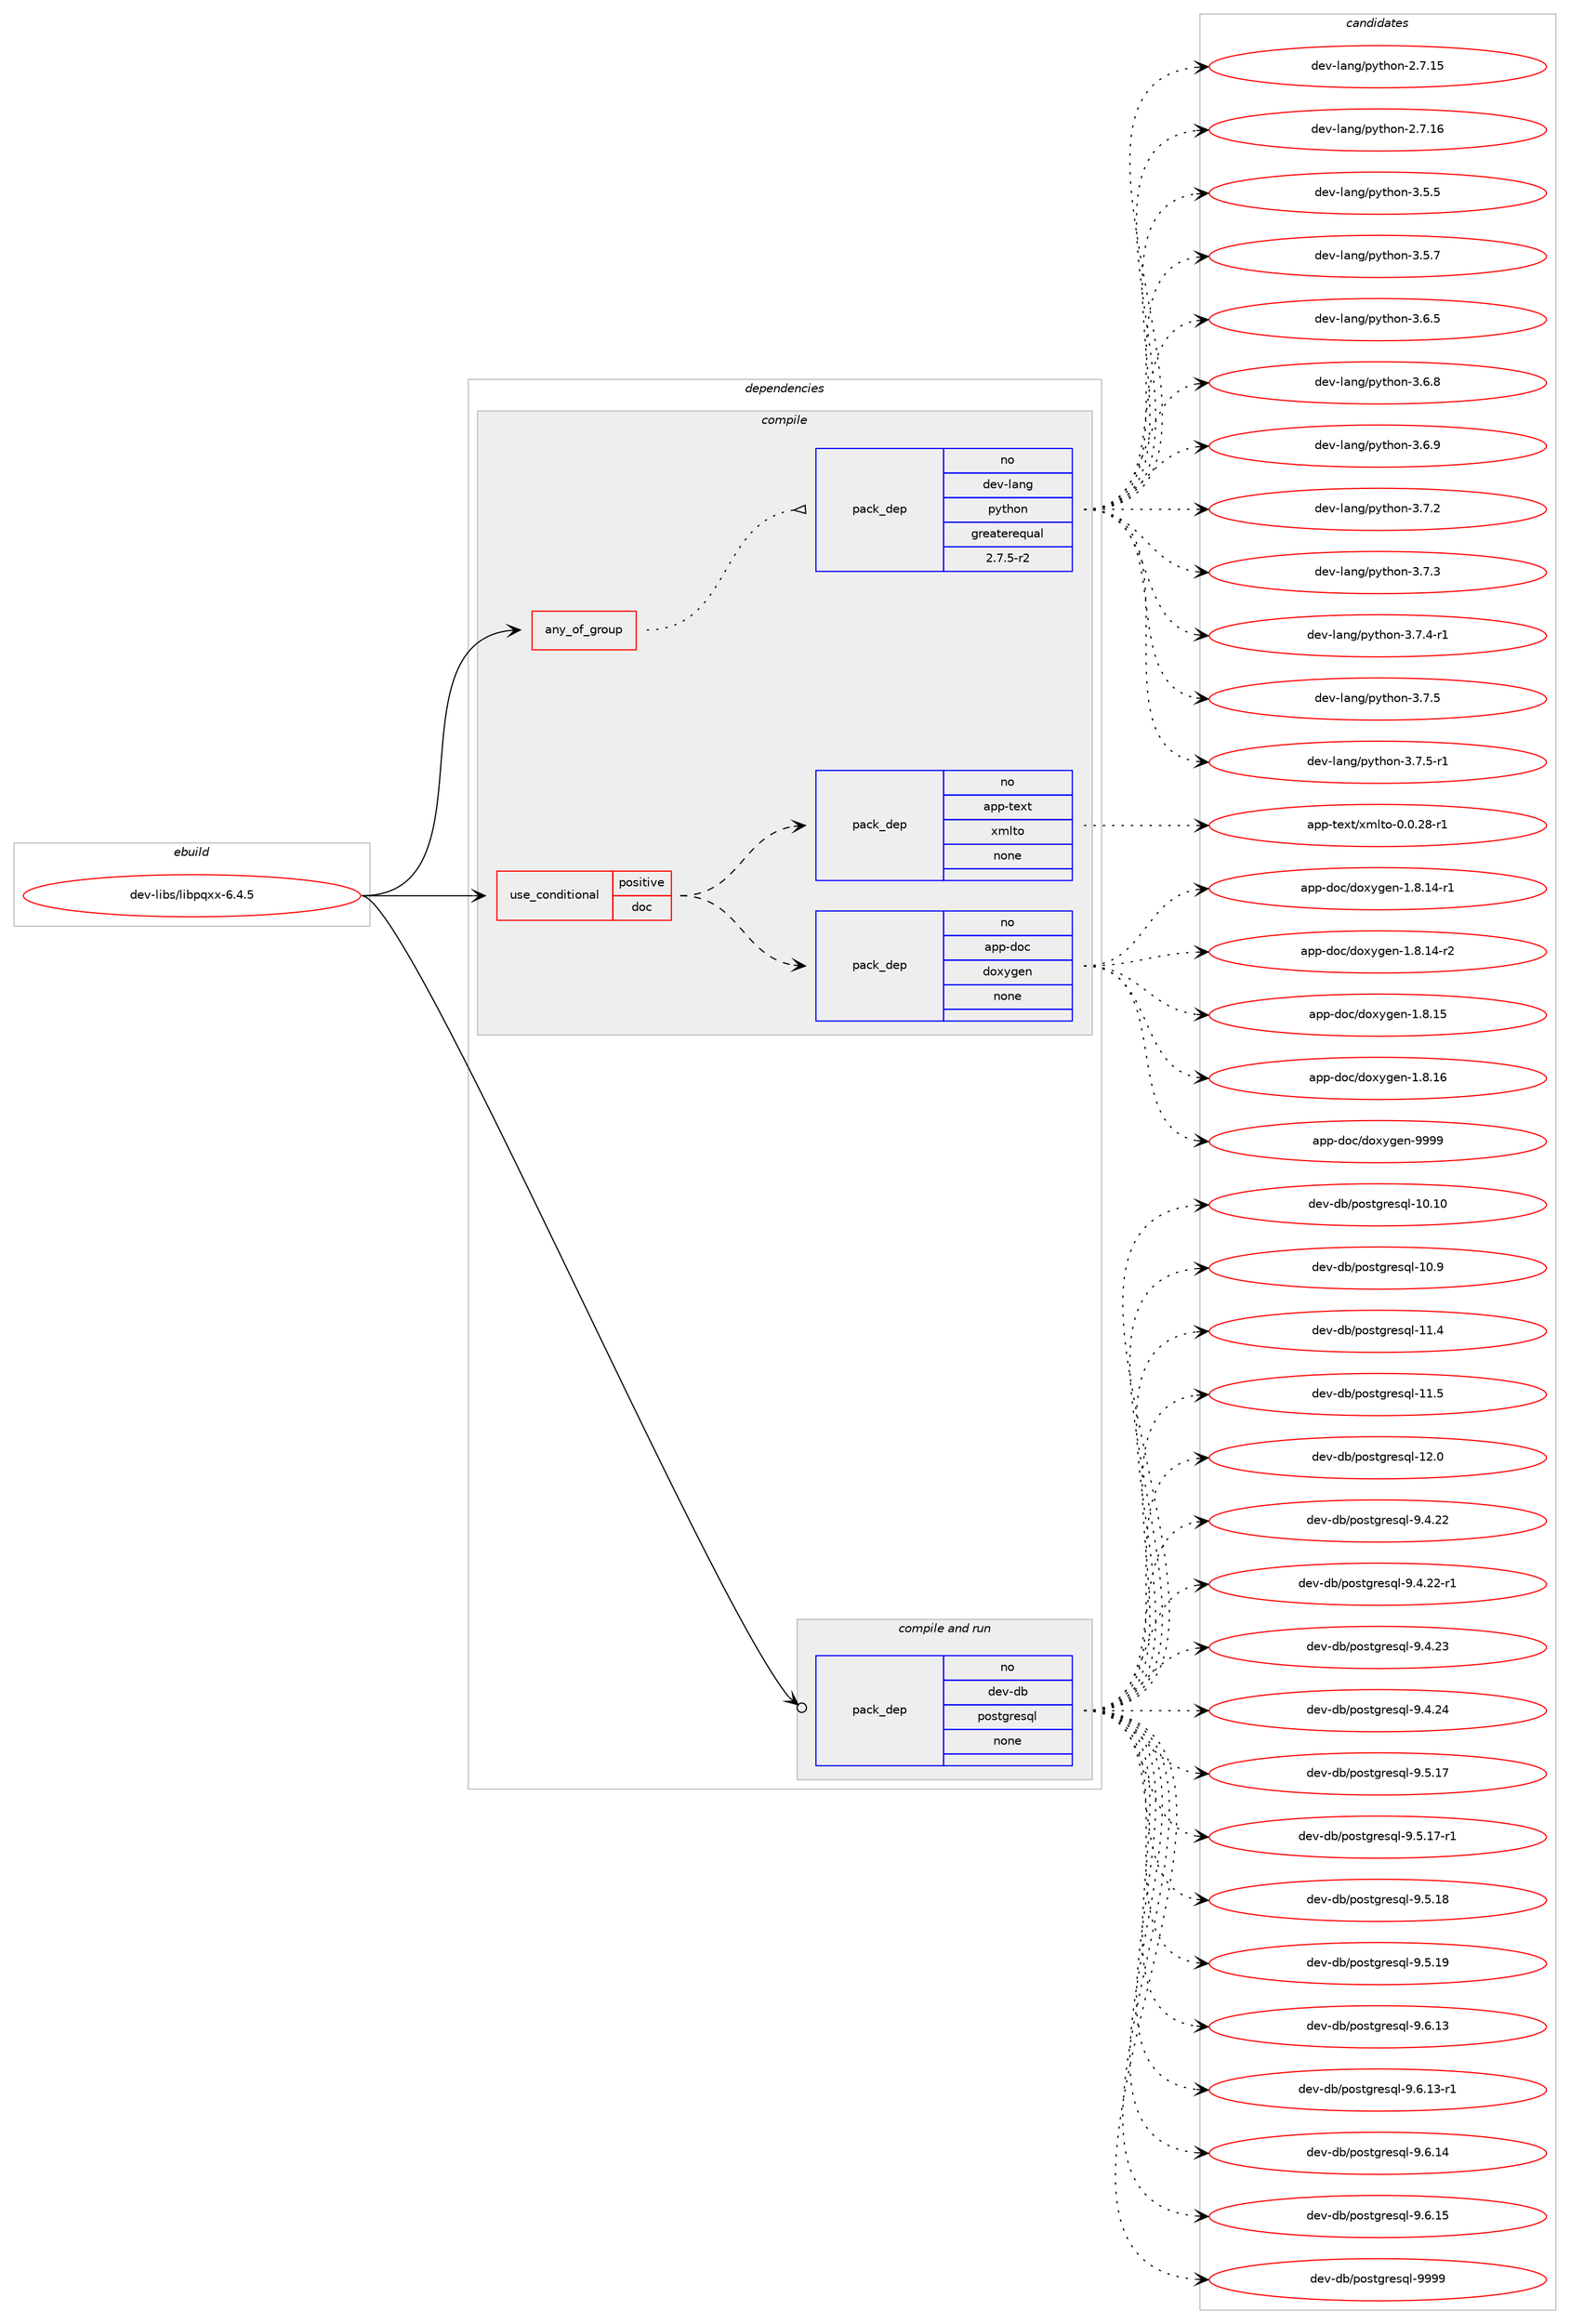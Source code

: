 digraph prolog {

# *************
# Graph options
# *************

newrank=true;
concentrate=true;
compound=true;
graph [rankdir=LR,fontname=Helvetica,fontsize=10,ranksep=1.5];#, ranksep=2.5, nodesep=0.2];
edge  [arrowhead=vee];
node  [fontname=Helvetica,fontsize=10];

# **********
# The ebuild
# **********

subgraph cluster_leftcol {
color=gray;
rank=same;
label=<<i>ebuild</i>>;
id [label="dev-libs/libpqxx-6.4.5", color=red, width=4, href="../dev-libs/libpqxx-6.4.5.svg"];
}

# ****************
# The dependencies
# ****************

subgraph cluster_midcol {
color=gray;
label=<<i>dependencies</i>>;
subgraph cluster_compile {
fillcolor="#eeeeee";
style=filled;
label=<<i>compile</i>>;
subgraph any11143 {
dependency566549 [label=<<TABLE BORDER="0" CELLBORDER="1" CELLSPACING="0" CELLPADDING="4"><TR><TD CELLPADDING="10">any_of_group</TD></TR></TABLE>>, shape=none, color=red];subgraph pack423111 {
dependency566550 [label=<<TABLE BORDER="0" CELLBORDER="1" CELLSPACING="0" CELLPADDING="4" WIDTH="220"><TR><TD ROWSPAN="6" CELLPADDING="30">pack_dep</TD></TR><TR><TD WIDTH="110">no</TD></TR><TR><TD>dev-lang</TD></TR><TR><TD>python</TD></TR><TR><TD>greaterequal</TD></TR><TR><TD>2.7.5-r2</TD></TR></TABLE>>, shape=none, color=blue];
}
dependency566549:e -> dependency566550:w [weight=20,style="dotted",arrowhead="oinv"];
}
id:e -> dependency566549:w [weight=20,style="solid",arrowhead="vee"];
subgraph cond131938 {
dependency566551 [label=<<TABLE BORDER="0" CELLBORDER="1" CELLSPACING="0" CELLPADDING="4"><TR><TD ROWSPAN="3" CELLPADDING="10">use_conditional</TD></TR><TR><TD>positive</TD></TR><TR><TD>doc</TD></TR></TABLE>>, shape=none, color=red];
subgraph pack423112 {
dependency566552 [label=<<TABLE BORDER="0" CELLBORDER="1" CELLSPACING="0" CELLPADDING="4" WIDTH="220"><TR><TD ROWSPAN="6" CELLPADDING="30">pack_dep</TD></TR><TR><TD WIDTH="110">no</TD></TR><TR><TD>app-doc</TD></TR><TR><TD>doxygen</TD></TR><TR><TD>none</TD></TR><TR><TD></TD></TR></TABLE>>, shape=none, color=blue];
}
dependency566551:e -> dependency566552:w [weight=20,style="dashed",arrowhead="vee"];
subgraph pack423113 {
dependency566553 [label=<<TABLE BORDER="0" CELLBORDER="1" CELLSPACING="0" CELLPADDING="4" WIDTH="220"><TR><TD ROWSPAN="6" CELLPADDING="30">pack_dep</TD></TR><TR><TD WIDTH="110">no</TD></TR><TR><TD>app-text</TD></TR><TR><TD>xmlto</TD></TR><TR><TD>none</TD></TR><TR><TD></TD></TR></TABLE>>, shape=none, color=blue];
}
dependency566551:e -> dependency566553:w [weight=20,style="dashed",arrowhead="vee"];
}
id:e -> dependency566551:w [weight=20,style="solid",arrowhead="vee"];
}
subgraph cluster_compileandrun {
fillcolor="#eeeeee";
style=filled;
label=<<i>compile and run</i>>;
subgraph pack423114 {
dependency566554 [label=<<TABLE BORDER="0" CELLBORDER="1" CELLSPACING="0" CELLPADDING="4" WIDTH="220"><TR><TD ROWSPAN="6" CELLPADDING="30">pack_dep</TD></TR><TR><TD WIDTH="110">no</TD></TR><TR><TD>dev-db</TD></TR><TR><TD>postgresql</TD></TR><TR><TD>none</TD></TR><TR><TD></TD></TR></TABLE>>, shape=none, color=blue];
}
id:e -> dependency566554:w [weight=20,style="solid",arrowhead="odotvee"];
}
subgraph cluster_run {
fillcolor="#eeeeee";
style=filled;
label=<<i>run</i>>;
}
}

# **************
# The candidates
# **************

subgraph cluster_choices {
rank=same;
color=gray;
label=<<i>candidates</i>>;

subgraph choice423111 {
color=black;
nodesep=1;
choice10010111845108971101034711212111610411111045504655464953 [label="dev-lang/python-2.7.15", color=red, width=4,href="../dev-lang/python-2.7.15.svg"];
choice10010111845108971101034711212111610411111045504655464954 [label="dev-lang/python-2.7.16", color=red, width=4,href="../dev-lang/python-2.7.16.svg"];
choice100101118451089711010347112121116104111110455146534653 [label="dev-lang/python-3.5.5", color=red, width=4,href="../dev-lang/python-3.5.5.svg"];
choice100101118451089711010347112121116104111110455146534655 [label="dev-lang/python-3.5.7", color=red, width=4,href="../dev-lang/python-3.5.7.svg"];
choice100101118451089711010347112121116104111110455146544653 [label="dev-lang/python-3.6.5", color=red, width=4,href="../dev-lang/python-3.6.5.svg"];
choice100101118451089711010347112121116104111110455146544656 [label="dev-lang/python-3.6.8", color=red, width=4,href="../dev-lang/python-3.6.8.svg"];
choice100101118451089711010347112121116104111110455146544657 [label="dev-lang/python-3.6.9", color=red, width=4,href="../dev-lang/python-3.6.9.svg"];
choice100101118451089711010347112121116104111110455146554650 [label="dev-lang/python-3.7.2", color=red, width=4,href="../dev-lang/python-3.7.2.svg"];
choice100101118451089711010347112121116104111110455146554651 [label="dev-lang/python-3.7.3", color=red, width=4,href="../dev-lang/python-3.7.3.svg"];
choice1001011184510897110103471121211161041111104551465546524511449 [label="dev-lang/python-3.7.4-r1", color=red, width=4,href="../dev-lang/python-3.7.4-r1.svg"];
choice100101118451089711010347112121116104111110455146554653 [label="dev-lang/python-3.7.5", color=red, width=4,href="../dev-lang/python-3.7.5.svg"];
choice1001011184510897110103471121211161041111104551465546534511449 [label="dev-lang/python-3.7.5-r1", color=red, width=4,href="../dev-lang/python-3.7.5-r1.svg"];
dependency566550:e -> choice10010111845108971101034711212111610411111045504655464953:w [style=dotted,weight="100"];
dependency566550:e -> choice10010111845108971101034711212111610411111045504655464954:w [style=dotted,weight="100"];
dependency566550:e -> choice100101118451089711010347112121116104111110455146534653:w [style=dotted,weight="100"];
dependency566550:e -> choice100101118451089711010347112121116104111110455146534655:w [style=dotted,weight="100"];
dependency566550:e -> choice100101118451089711010347112121116104111110455146544653:w [style=dotted,weight="100"];
dependency566550:e -> choice100101118451089711010347112121116104111110455146544656:w [style=dotted,weight="100"];
dependency566550:e -> choice100101118451089711010347112121116104111110455146544657:w [style=dotted,weight="100"];
dependency566550:e -> choice100101118451089711010347112121116104111110455146554650:w [style=dotted,weight="100"];
dependency566550:e -> choice100101118451089711010347112121116104111110455146554651:w [style=dotted,weight="100"];
dependency566550:e -> choice1001011184510897110103471121211161041111104551465546524511449:w [style=dotted,weight="100"];
dependency566550:e -> choice100101118451089711010347112121116104111110455146554653:w [style=dotted,weight="100"];
dependency566550:e -> choice1001011184510897110103471121211161041111104551465546534511449:w [style=dotted,weight="100"];
}
subgraph choice423112 {
color=black;
nodesep=1;
choice97112112451001119947100111120121103101110454946564649524511449 [label="app-doc/doxygen-1.8.14-r1", color=red, width=4,href="../app-doc/doxygen-1.8.14-r1.svg"];
choice97112112451001119947100111120121103101110454946564649524511450 [label="app-doc/doxygen-1.8.14-r2", color=red, width=4,href="../app-doc/doxygen-1.8.14-r2.svg"];
choice9711211245100111994710011112012110310111045494656464953 [label="app-doc/doxygen-1.8.15", color=red, width=4,href="../app-doc/doxygen-1.8.15.svg"];
choice9711211245100111994710011112012110310111045494656464954 [label="app-doc/doxygen-1.8.16", color=red, width=4,href="../app-doc/doxygen-1.8.16.svg"];
choice971121124510011199471001111201211031011104557575757 [label="app-doc/doxygen-9999", color=red, width=4,href="../app-doc/doxygen-9999.svg"];
dependency566552:e -> choice97112112451001119947100111120121103101110454946564649524511449:w [style=dotted,weight="100"];
dependency566552:e -> choice97112112451001119947100111120121103101110454946564649524511450:w [style=dotted,weight="100"];
dependency566552:e -> choice9711211245100111994710011112012110310111045494656464953:w [style=dotted,weight="100"];
dependency566552:e -> choice9711211245100111994710011112012110310111045494656464954:w [style=dotted,weight="100"];
dependency566552:e -> choice971121124510011199471001111201211031011104557575757:w [style=dotted,weight="100"];
}
subgraph choice423113 {
color=black;
nodesep=1;
choice971121124511610112011647120109108116111454846484650564511449 [label="app-text/xmlto-0.0.28-r1", color=red, width=4,href="../app-text/xmlto-0.0.28-r1.svg"];
dependency566553:e -> choice971121124511610112011647120109108116111454846484650564511449:w [style=dotted,weight="100"];
}
subgraph choice423114 {
color=black;
nodesep=1;
choice100101118451009847112111115116103114101115113108454948464948 [label="dev-db/postgresql-10.10", color=red, width=4,href="../dev-db/postgresql-10.10.svg"];
choice1001011184510098471121111151161031141011151131084549484657 [label="dev-db/postgresql-10.9", color=red, width=4,href="../dev-db/postgresql-10.9.svg"];
choice1001011184510098471121111151161031141011151131084549494652 [label="dev-db/postgresql-11.4", color=red, width=4,href="../dev-db/postgresql-11.4.svg"];
choice1001011184510098471121111151161031141011151131084549494653 [label="dev-db/postgresql-11.5", color=red, width=4,href="../dev-db/postgresql-11.5.svg"];
choice1001011184510098471121111151161031141011151131084549504648 [label="dev-db/postgresql-12.0", color=red, width=4,href="../dev-db/postgresql-12.0.svg"];
choice10010111845100984711211111511610311410111511310845574652465050 [label="dev-db/postgresql-9.4.22", color=red, width=4,href="../dev-db/postgresql-9.4.22.svg"];
choice100101118451009847112111115116103114101115113108455746524650504511449 [label="dev-db/postgresql-9.4.22-r1", color=red, width=4,href="../dev-db/postgresql-9.4.22-r1.svg"];
choice10010111845100984711211111511610311410111511310845574652465051 [label="dev-db/postgresql-9.4.23", color=red, width=4,href="../dev-db/postgresql-9.4.23.svg"];
choice10010111845100984711211111511610311410111511310845574652465052 [label="dev-db/postgresql-9.4.24", color=red, width=4,href="../dev-db/postgresql-9.4.24.svg"];
choice10010111845100984711211111511610311410111511310845574653464955 [label="dev-db/postgresql-9.5.17", color=red, width=4,href="../dev-db/postgresql-9.5.17.svg"];
choice100101118451009847112111115116103114101115113108455746534649554511449 [label="dev-db/postgresql-9.5.17-r1", color=red, width=4,href="../dev-db/postgresql-9.5.17-r1.svg"];
choice10010111845100984711211111511610311410111511310845574653464956 [label="dev-db/postgresql-9.5.18", color=red, width=4,href="../dev-db/postgresql-9.5.18.svg"];
choice10010111845100984711211111511610311410111511310845574653464957 [label="dev-db/postgresql-9.5.19", color=red, width=4,href="../dev-db/postgresql-9.5.19.svg"];
choice10010111845100984711211111511610311410111511310845574654464951 [label="dev-db/postgresql-9.6.13", color=red, width=4,href="../dev-db/postgresql-9.6.13.svg"];
choice100101118451009847112111115116103114101115113108455746544649514511449 [label="dev-db/postgresql-9.6.13-r1", color=red, width=4,href="../dev-db/postgresql-9.6.13-r1.svg"];
choice10010111845100984711211111511610311410111511310845574654464952 [label="dev-db/postgresql-9.6.14", color=red, width=4,href="../dev-db/postgresql-9.6.14.svg"];
choice10010111845100984711211111511610311410111511310845574654464953 [label="dev-db/postgresql-9.6.15", color=red, width=4,href="../dev-db/postgresql-9.6.15.svg"];
choice1001011184510098471121111151161031141011151131084557575757 [label="dev-db/postgresql-9999", color=red, width=4,href="../dev-db/postgresql-9999.svg"];
dependency566554:e -> choice100101118451009847112111115116103114101115113108454948464948:w [style=dotted,weight="100"];
dependency566554:e -> choice1001011184510098471121111151161031141011151131084549484657:w [style=dotted,weight="100"];
dependency566554:e -> choice1001011184510098471121111151161031141011151131084549494652:w [style=dotted,weight="100"];
dependency566554:e -> choice1001011184510098471121111151161031141011151131084549494653:w [style=dotted,weight="100"];
dependency566554:e -> choice1001011184510098471121111151161031141011151131084549504648:w [style=dotted,weight="100"];
dependency566554:e -> choice10010111845100984711211111511610311410111511310845574652465050:w [style=dotted,weight="100"];
dependency566554:e -> choice100101118451009847112111115116103114101115113108455746524650504511449:w [style=dotted,weight="100"];
dependency566554:e -> choice10010111845100984711211111511610311410111511310845574652465051:w [style=dotted,weight="100"];
dependency566554:e -> choice10010111845100984711211111511610311410111511310845574652465052:w [style=dotted,weight="100"];
dependency566554:e -> choice10010111845100984711211111511610311410111511310845574653464955:w [style=dotted,weight="100"];
dependency566554:e -> choice100101118451009847112111115116103114101115113108455746534649554511449:w [style=dotted,weight="100"];
dependency566554:e -> choice10010111845100984711211111511610311410111511310845574653464956:w [style=dotted,weight="100"];
dependency566554:e -> choice10010111845100984711211111511610311410111511310845574653464957:w [style=dotted,weight="100"];
dependency566554:e -> choice10010111845100984711211111511610311410111511310845574654464951:w [style=dotted,weight="100"];
dependency566554:e -> choice100101118451009847112111115116103114101115113108455746544649514511449:w [style=dotted,weight="100"];
dependency566554:e -> choice10010111845100984711211111511610311410111511310845574654464952:w [style=dotted,weight="100"];
dependency566554:e -> choice10010111845100984711211111511610311410111511310845574654464953:w [style=dotted,weight="100"];
dependency566554:e -> choice1001011184510098471121111151161031141011151131084557575757:w [style=dotted,weight="100"];
}
}

}
